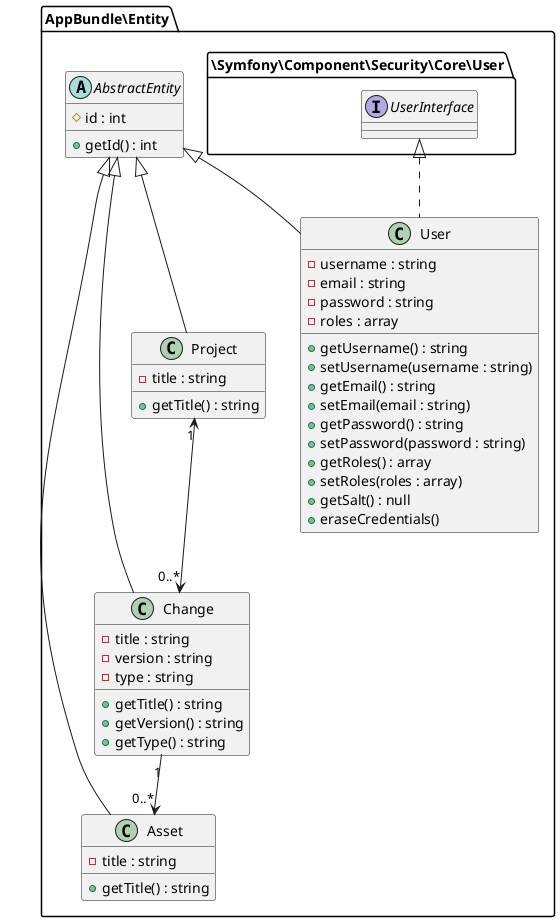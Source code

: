@startuml

namespace AppBundle\Entity {
    abstract class AbstractEntity {
        # id : int
        + getId() : int
    }
    class Asset extends AbstractEntity {
        - title : string
        + getTitle() : string
    }
    class Change extends AbstractEntity {
        - title : string
        - version : string
        - type : string
        + getTitle() : string
        + getVersion() : string
        + getType() : string
    }
    class Project extends AbstractEntity {
        - title : string
        + getTitle() : string
    }
    class User extends AbstractEntity implements \Symfony\Component\Security\Core\User.UserInterface {
        - username : string
        - email : string
        - password : string
        - roles : array
        + getUsername() : string
        + setUsername(username : string)
        + getEmail() : string
        + setEmail(email : string)
        + getPassword() : string
        + setPassword(password : string)
        + getRoles() : array
        + setRoles(roles : array)
        + getSalt() : null
        + eraseCredentials()
    }

    Change "1" --> "0..*" Asset
    Project "1" <--> "0..*" Change
}


@enduml